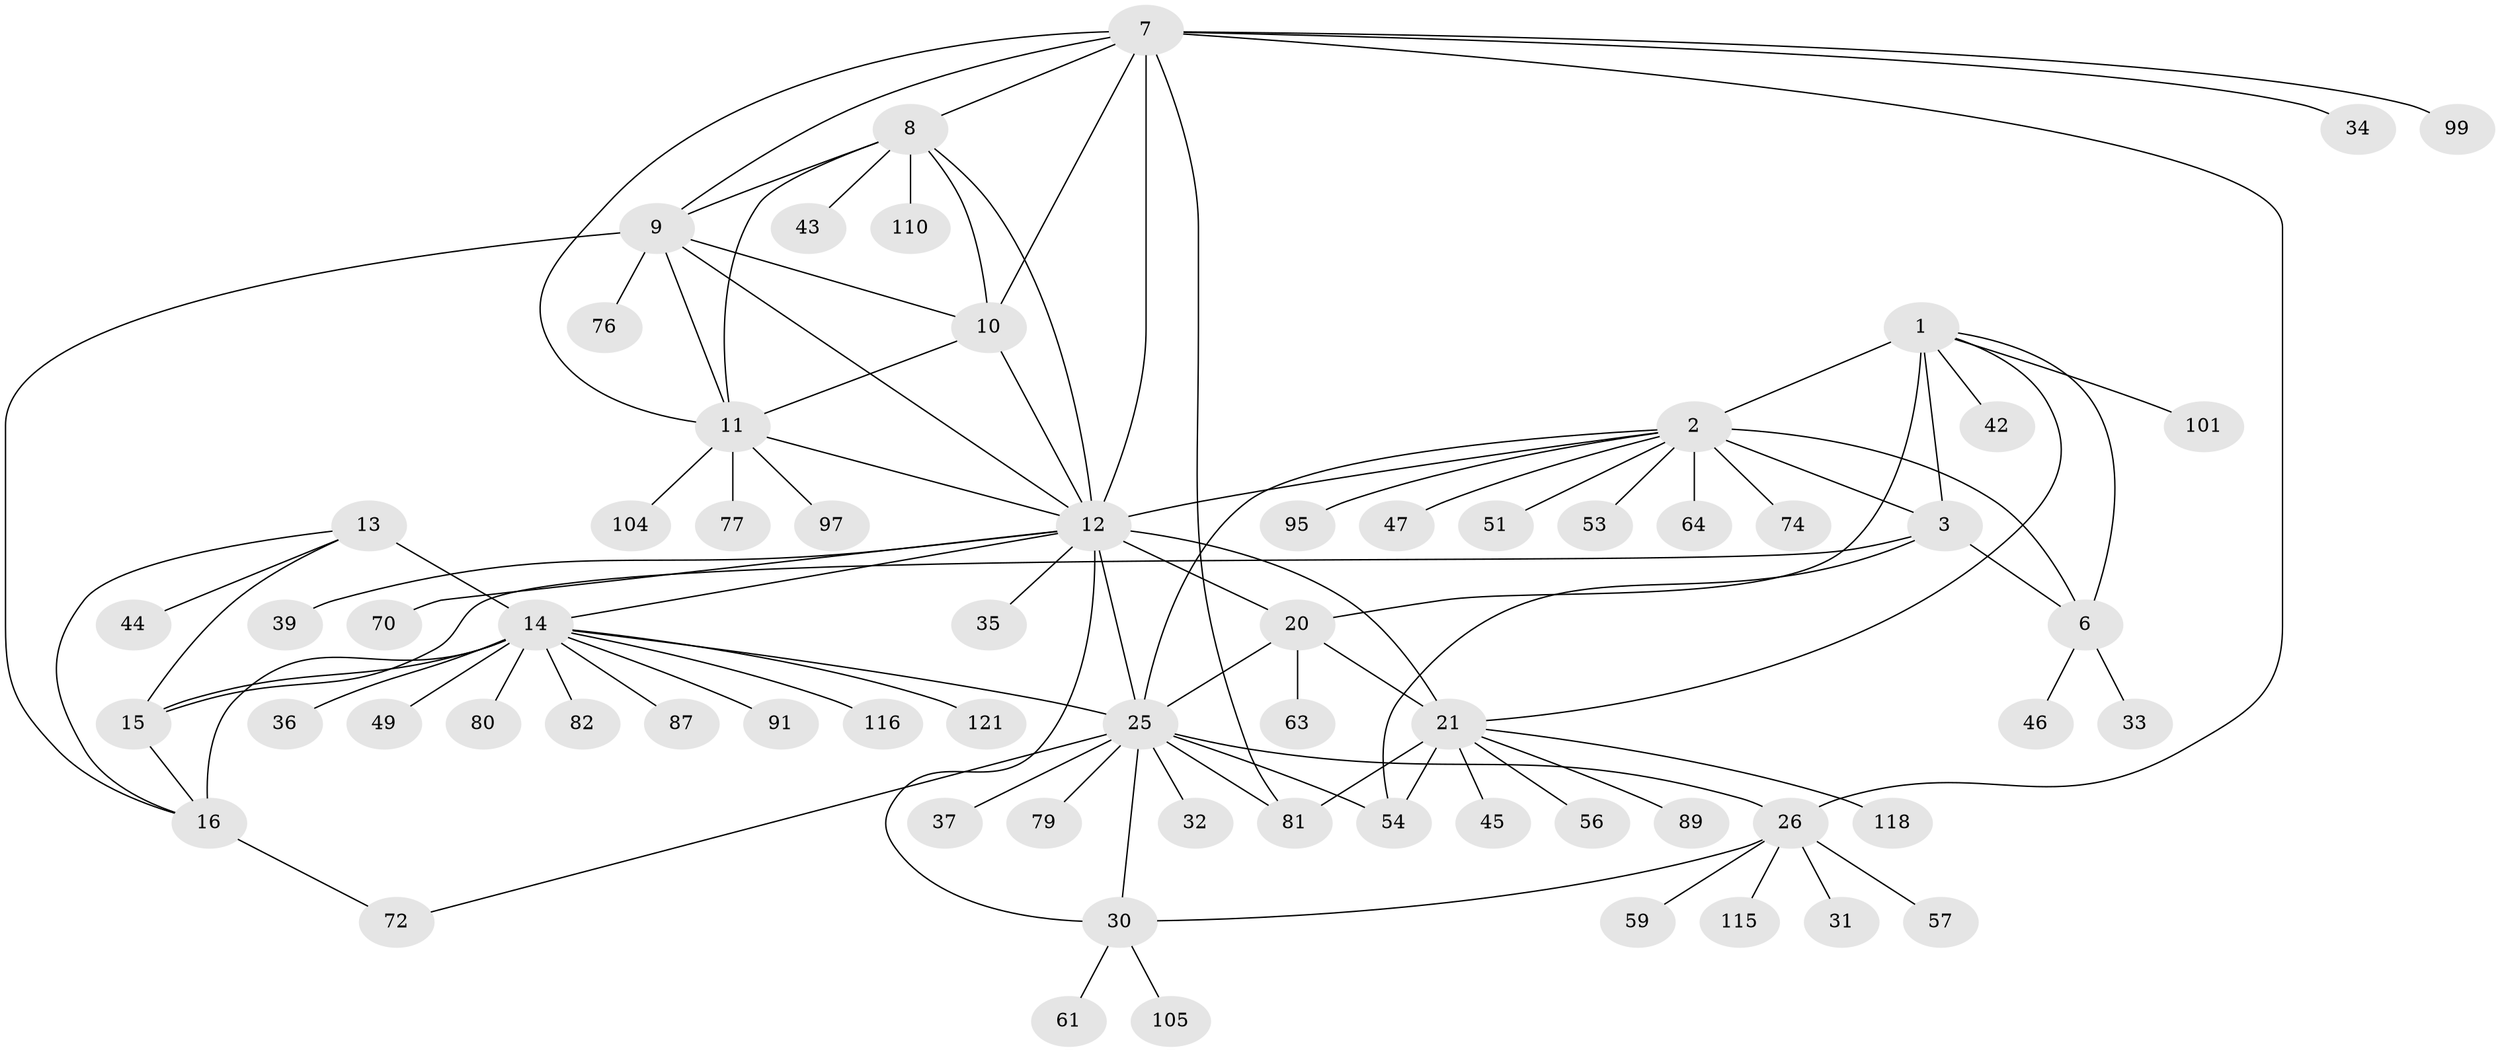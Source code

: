// original degree distribution, {11: 0.015151515151515152, 14: 0.007575757575757576, 12: 0.015151515151515152, 7: 0.05303030303030303, 5: 0.007575757575757576, 8: 0.05303030303030303, 10: 0.045454545454545456, 9: 0.022727272727272728, 6: 0.007575757575757576, 2: 0.13636363636363635, 1: 0.6060606060606061, 3: 0.022727272727272728, 4: 0.007575757575757576}
// Generated by graph-tools (version 1.1) at 2025/16/03/09/25 04:16:07]
// undirected, 66 vertices, 97 edges
graph export_dot {
graph [start="1"]
  node [color=gray90,style=filled];
  1 [super="+58+62"];
  2 [super="+75"];
  3 [super="+60+108+94+102+122+132+4+5"];
  6 [super="+48"];
  7 [super="+52"];
  8;
  9;
  10 [super="+106+130+84"];
  11;
  12 [super="+66+83+19"];
  13 [super="+124"];
  14 [super="+18+17+71"];
  15 [super="+55"];
  16 [super="+67"];
  20 [super="+69+41+24"];
  21 [super="+23+126"];
  25 [super="+125+27+28"];
  26 [super="+65"];
  30 [super="+78"];
  31 [super="+73"];
  32;
  33;
  34 [super="+127"];
  35 [super="+107"];
  36;
  37;
  39;
  42 [super="+93"];
  43;
  44 [super="+86"];
  45;
  46;
  47;
  49 [super="+68"];
  51;
  53;
  54 [super="+112"];
  56;
  57;
  59;
  61;
  63;
  64;
  70;
  72;
  74;
  76;
  77;
  79;
  80;
  81 [super="+96+111"];
  82;
  87;
  89;
  91;
  95;
  97;
  99;
  101;
  104;
  105;
  110;
  115;
  116;
  118 [super="+131"];
  121;
  1 -- 2;
  1 -- 3 [weight=3];
  1 -- 6;
  1 -- 20 [weight=2];
  1 -- 42;
  1 -- 101;
  1 -- 21;
  2 -- 3 [weight=3];
  2 -- 6;
  2 -- 12;
  2 -- 47;
  2 -- 51;
  2 -- 53;
  2 -- 64;
  2 -- 74;
  2 -- 95;
  2 -- 25;
  3 -- 6 [weight=3];
  3 -- 15;
  3 -- 54;
  6 -- 33;
  6 -- 46;
  7 -- 8;
  7 -- 9;
  7 -- 10;
  7 -- 11;
  7 -- 12;
  7 -- 26;
  7 -- 34;
  7 -- 81;
  7 -- 99;
  8 -- 9;
  8 -- 10;
  8 -- 11;
  8 -- 12;
  8 -- 43;
  8 -- 110;
  9 -- 10;
  9 -- 11;
  9 -- 12;
  9 -- 16;
  9 -- 76;
  10 -- 11;
  10 -- 12;
  11 -- 12;
  11 -- 77;
  11 -- 97;
  11 -- 104;
  12 -- 30;
  12 -- 35;
  12 -- 70;
  12 -- 39;
  12 -- 14;
  12 -- 20 [weight=4];
  12 -- 21 [weight=4];
  12 -- 25;
  13 -- 14 [weight=3];
  13 -- 15;
  13 -- 16;
  13 -- 44;
  14 -- 15 [weight=3];
  14 -- 16 [weight=3];
  14 -- 87;
  14 -- 91;
  14 -- 36;
  14 -- 80;
  14 -- 82;
  14 -- 116;
  14 -- 121;
  14 -- 25;
  14 -- 49;
  15 -- 16;
  16 -- 72;
  20 -- 21 [weight=4];
  20 -- 25;
  20 -- 63;
  21 -- 45;
  21 -- 118;
  21 -- 89;
  21 -- 56;
  21 -- 54;
  21 -- 81;
  25 -- 26 [weight=4];
  25 -- 30 [weight=4];
  25 -- 32;
  25 -- 37;
  25 -- 72;
  25 -- 79;
  25 -- 54;
  25 -- 81;
  26 -- 30;
  26 -- 31;
  26 -- 57;
  26 -- 59;
  26 -- 115;
  30 -- 61;
  30 -- 105;
}
